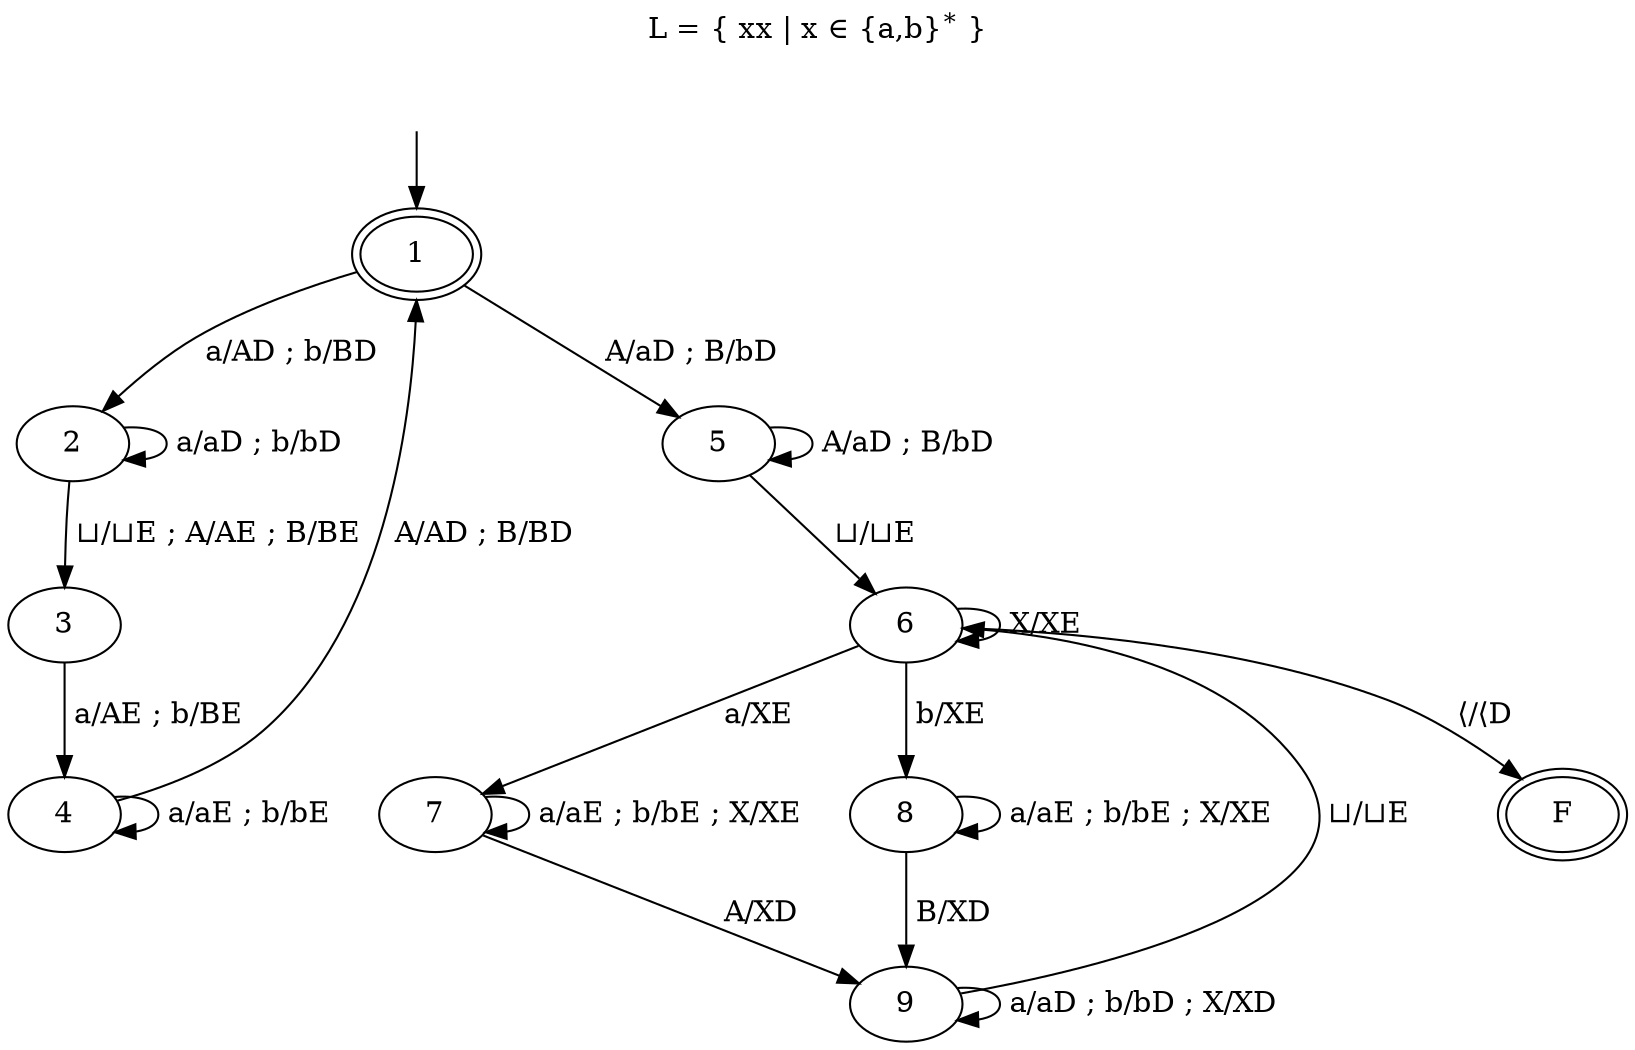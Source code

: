 digraph "MT" {
  label = <L = { xx | x &isin; {a,b}<sup>*</sup> }>
  labelloc = "t"
  _nil [style="invis"]
  _nil -> "1" [label=""]
  "1" -> "2" [label=" a/AD ; b/BD "]
  "1" -> "5" [label=" A/aD ; B/bD "]
  "2" -> "2" [label=" a/aD ; b/bD "]
  "2" -> "3" [label=" ⊔/⊔E ; A/AE ; B/BE "]
  "3" -> "4" [label=" a/AE ; b/BE "]
  "4" -> "4" [label=" a/aE ; b/bE "]
  "4" -> "1" [label=" A/AD ; B/BD "]
  "5" -> "5" [label=" A/aD ; B/bD "]
  "5" -> "6" [label=" ⊔/⊔E "]
  "6" -> "6" [label=" X/XE "]
  "6" -> "7" [label=" a/XE "]
  "6" -> "8" [label=" b/XE "]
  "6" -> "F" [label=" ⟨/⟨D "]
  "7" -> "7" [label=" a/aE ; b/bE ; X/XE "]
  "7" -> "9" [label=" A/XD "]
  "8" -> "8" [label=" a/aE ; b/bE ; X/XE "]
  "8" -> "9" [label=" B/XD "]
  "9" -> "9" [label=" a/aD ; b/bD ; X/XD "]
  "9" -> "6" [label=" ⊔/⊔E "]
  "1" [peripheries=2]
  "F" [peripheries=2]
}
